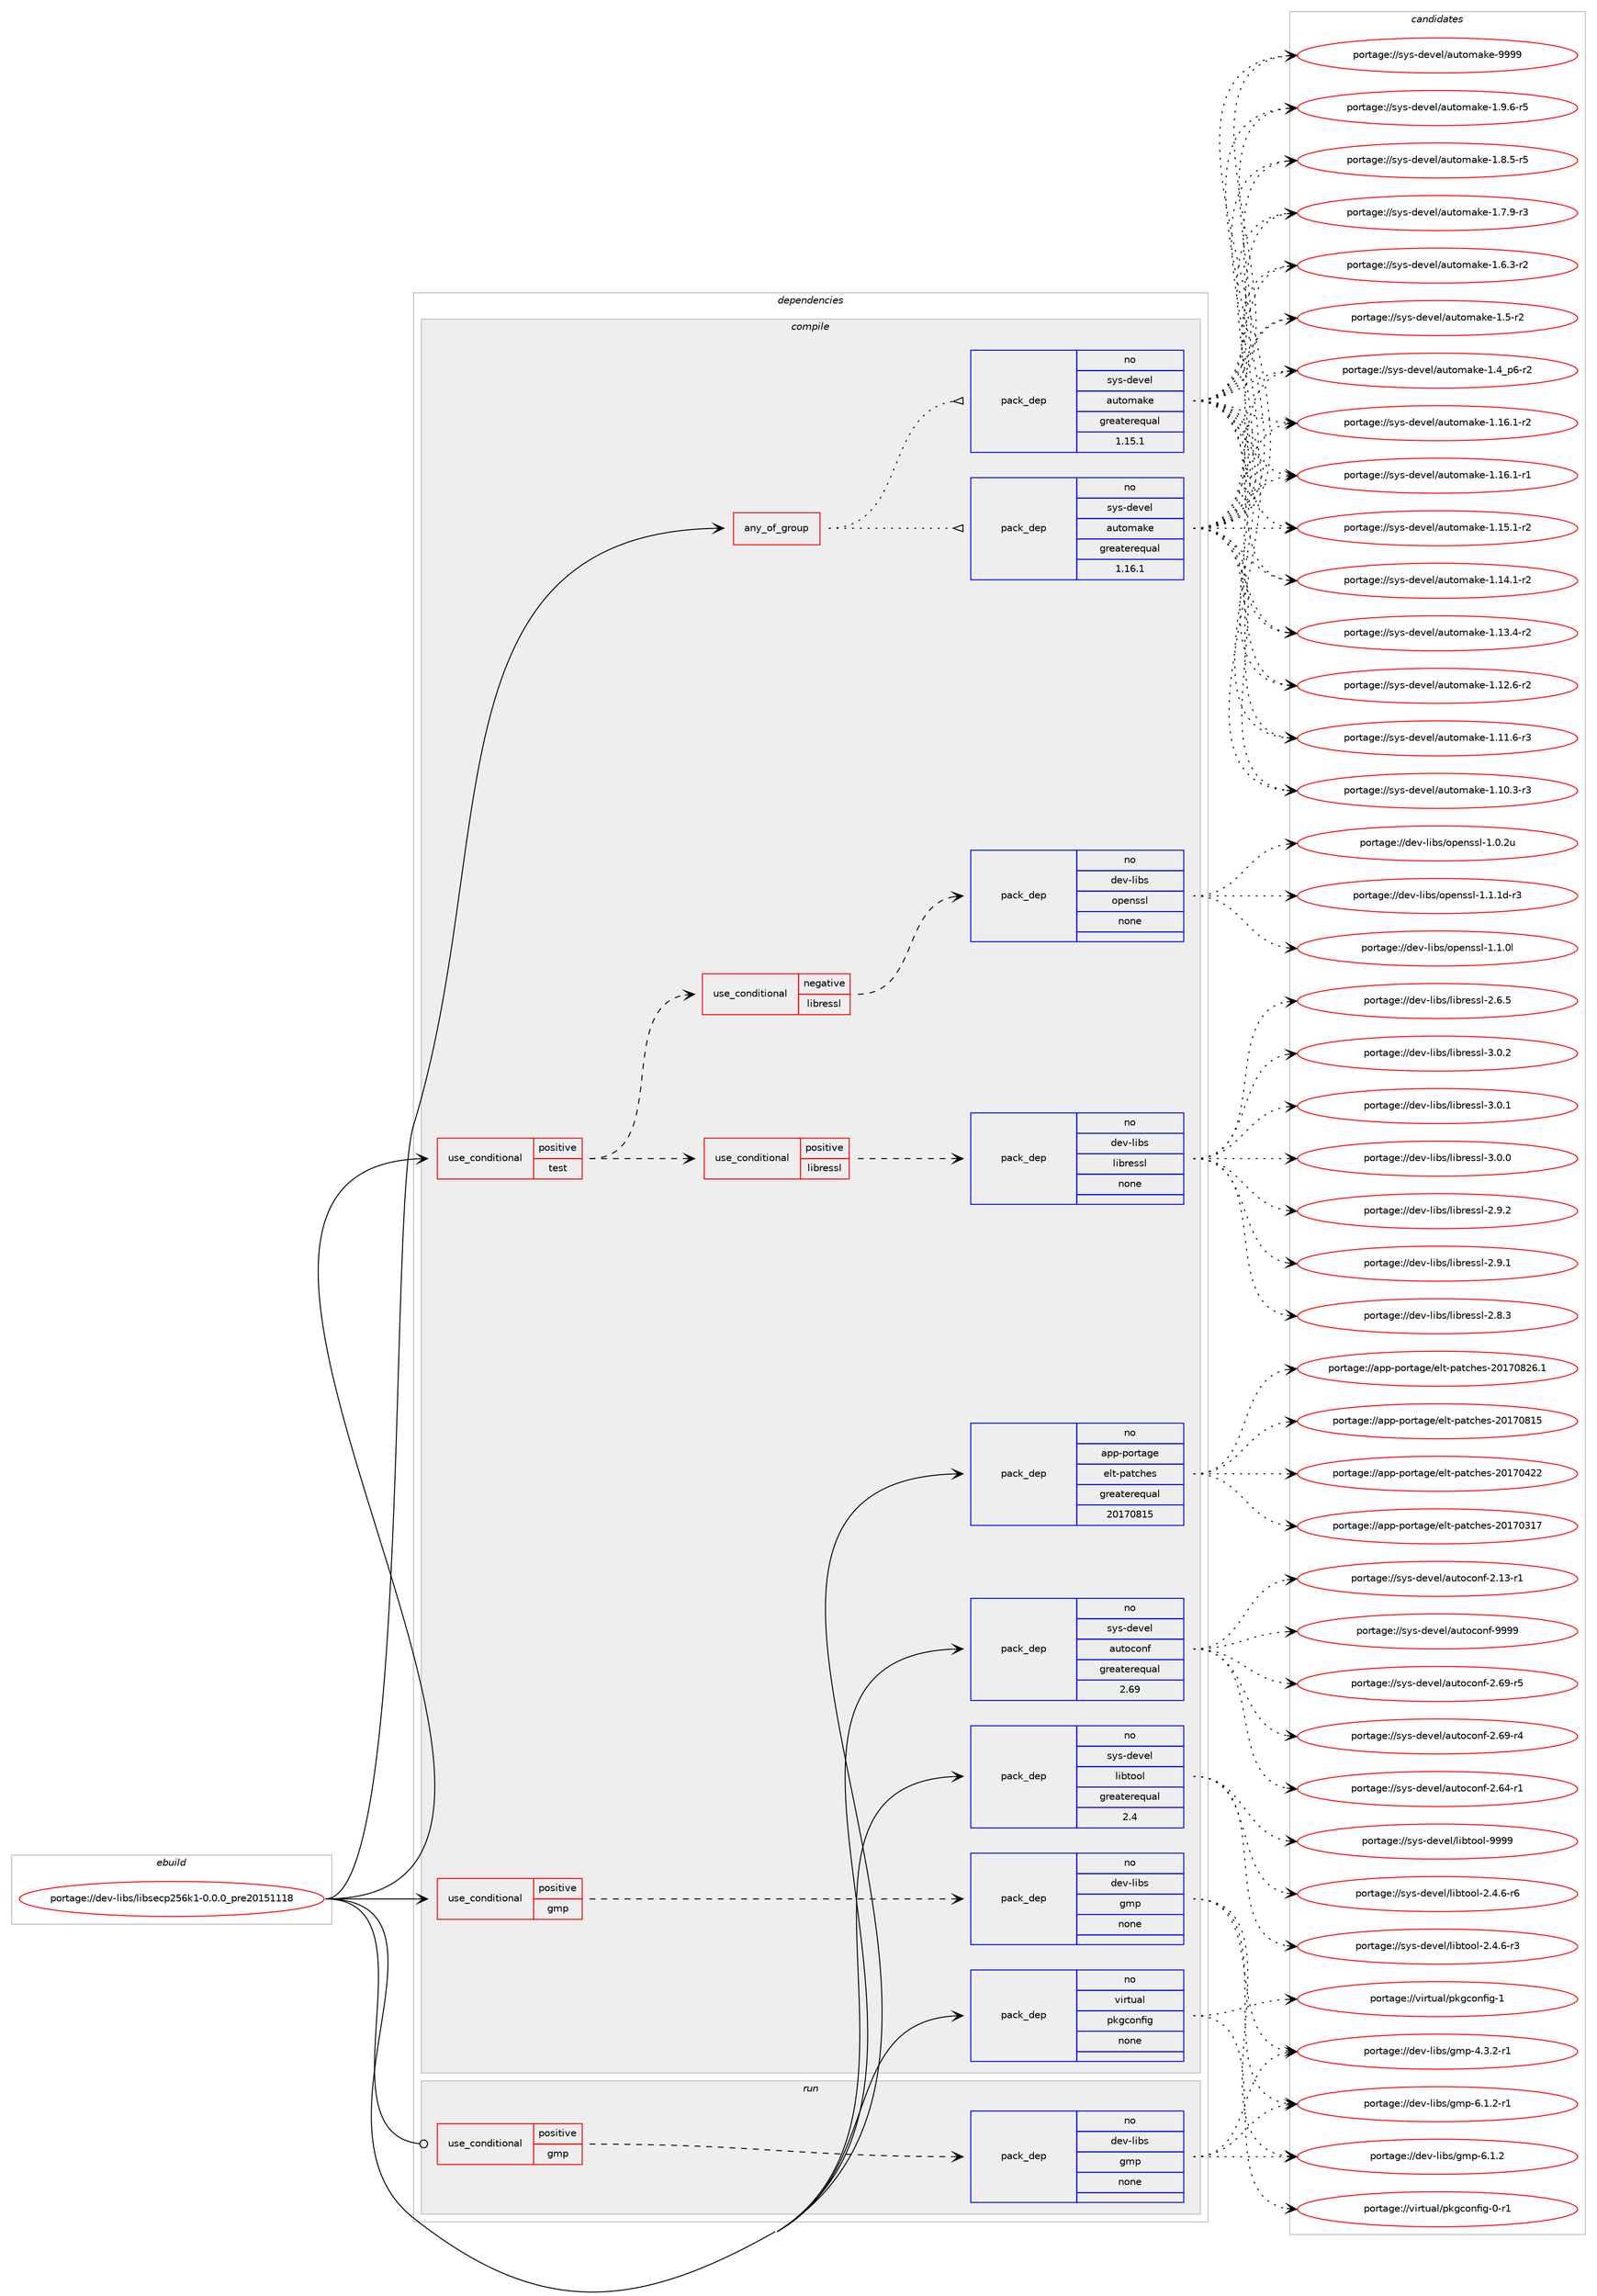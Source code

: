 digraph prolog {

# *************
# Graph options
# *************

newrank=true;
concentrate=true;
compound=true;
graph [rankdir=LR,fontname=Helvetica,fontsize=10,ranksep=1.5];#, ranksep=2.5, nodesep=0.2];
edge  [arrowhead=vee];
node  [fontname=Helvetica,fontsize=10];

# **********
# The ebuild
# **********

subgraph cluster_leftcol {
color=gray;
label=<<i>ebuild</i>>;
id [label="portage://dev-libs/libsecp256k1-0.0.0_pre20151118", color=red, width=4, href="../dev-libs/libsecp256k1-0.0.0_pre20151118.svg"];
}

# ****************
# The dependencies
# ****************

subgraph cluster_midcol {
color=gray;
label=<<i>dependencies</i>>;
subgraph cluster_compile {
fillcolor="#eeeeee";
style=filled;
label=<<i>compile</i>>;
subgraph any4996 {
dependency510505 [label=<<TABLE BORDER="0" CELLBORDER="1" CELLSPACING="0" CELLPADDING="4"><TR><TD CELLPADDING="10">any_of_group</TD></TR></TABLE>>, shape=none, color=red];subgraph pack380512 {
dependency510506 [label=<<TABLE BORDER="0" CELLBORDER="1" CELLSPACING="0" CELLPADDING="4" WIDTH="220"><TR><TD ROWSPAN="6" CELLPADDING="30">pack_dep</TD></TR><TR><TD WIDTH="110">no</TD></TR><TR><TD>sys-devel</TD></TR><TR><TD>automake</TD></TR><TR><TD>greaterequal</TD></TR><TR><TD>1.16.1</TD></TR></TABLE>>, shape=none, color=blue];
}
dependency510505:e -> dependency510506:w [weight=20,style="dotted",arrowhead="oinv"];
subgraph pack380513 {
dependency510507 [label=<<TABLE BORDER="0" CELLBORDER="1" CELLSPACING="0" CELLPADDING="4" WIDTH="220"><TR><TD ROWSPAN="6" CELLPADDING="30">pack_dep</TD></TR><TR><TD WIDTH="110">no</TD></TR><TR><TD>sys-devel</TD></TR><TR><TD>automake</TD></TR><TR><TD>greaterequal</TD></TR><TR><TD>1.15.1</TD></TR></TABLE>>, shape=none, color=blue];
}
dependency510505:e -> dependency510507:w [weight=20,style="dotted",arrowhead="oinv"];
}
id:e -> dependency510505:w [weight=20,style="solid",arrowhead="vee"];
subgraph cond124762 {
dependency510508 [label=<<TABLE BORDER="0" CELLBORDER="1" CELLSPACING="0" CELLPADDING="4"><TR><TD ROWSPAN="3" CELLPADDING="10">use_conditional</TD></TR><TR><TD>positive</TD></TR><TR><TD>gmp</TD></TR></TABLE>>, shape=none, color=red];
subgraph pack380514 {
dependency510509 [label=<<TABLE BORDER="0" CELLBORDER="1" CELLSPACING="0" CELLPADDING="4" WIDTH="220"><TR><TD ROWSPAN="6" CELLPADDING="30">pack_dep</TD></TR><TR><TD WIDTH="110">no</TD></TR><TR><TD>dev-libs</TD></TR><TR><TD>gmp</TD></TR><TR><TD>none</TD></TR><TR><TD></TD></TR></TABLE>>, shape=none, color=blue];
}
dependency510508:e -> dependency510509:w [weight=20,style="dashed",arrowhead="vee"];
}
id:e -> dependency510508:w [weight=20,style="solid",arrowhead="vee"];
subgraph cond124763 {
dependency510510 [label=<<TABLE BORDER="0" CELLBORDER="1" CELLSPACING="0" CELLPADDING="4"><TR><TD ROWSPAN="3" CELLPADDING="10">use_conditional</TD></TR><TR><TD>positive</TD></TR><TR><TD>test</TD></TR></TABLE>>, shape=none, color=red];
subgraph cond124764 {
dependency510511 [label=<<TABLE BORDER="0" CELLBORDER="1" CELLSPACING="0" CELLPADDING="4"><TR><TD ROWSPAN="3" CELLPADDING="10">use_conditional</TD></TR><TR><TD>negative</TD></TR><TR><TD>libressl</TD></TR></TABLE>>, shape=none, color=red];
subgraph pack380515 {
dependency510512 [label=<<TABLE BORDER="0" CELLBORDER="1" CELLSPACING="0" CELLPADDING="4" WIDTH="220"><TR><TD ROWSPAN="6" CELLPADDING="30">pack_dep</TD></TR><TR><TD WIDTH="110">no</TD></TR><TR><TD>dev-libs</TD></TR><TR><TD>openssl</TD></TR><TR><TD>none</TD></TR><TR><TD></TD></TR></TABLE>>, shape=none, color=blue];
}
dependency510511:e -> dependency510512:w [weight=20,style="dashed",arrowhead="vee"];
}
dependency510510:e -> dependency510511:w [weight=20,style="dashed",arrowhead="vee"];
subgraph cond124765 {
dependency510513 [label=<<TABLE BORDER="0" CELLBORDER="1" CELLSPACING="0" CELLPADDING="4"><TR><TD ROWSPAN="3" CELLPADDING="10">use_conditional</TD></TR><TR><TD>positive</TD></TR><TR><TD>libressl</TD></TR></TABLE>>, shape=none, color=red];
subgraph pack380516 {
dependency510514 [label=<<TABLE BORDER="0" CELLBORDER="1" CELLSPACING="0" CELLPADDING="4" WIDTH="220"><TR><TD ROWSPAN="6" CELLPADDING="30">pack_dep</TD></TR><TR><TD WIDTH="110">no</TD></TR><TR><TD>dev-libs</TD></TR><TR><TD>libressl</TD></TR><TR><TD>none</TD></TR><TR><TD></TD></TR></TABLE>>, shape=none, color=blue];
}
dependency510513:e -> dependency510514:w [weight=20,style="dashed",arrowhead="vee"];
}
dependency510510:e -> dependency510513:w [weight=20,style="dashed",arrowhead="vee"];
}
id:e -> dependency510510:w [weight=20,style="solid",arrowhead="vee"];
subgraph pack380517 {
dependency510515 [label=<<TABLE BORDER="0" CELLBORDER="1" CELLSPACING="0" CELLPADDING="4" WIDTH="220"><TR><TD ROWSPAN="6" CELLPADDING="30">pack_dep</TD></TR><TR><TD WIDTH="110">no</TD></TR><TR><TD>app-portage</TD></TR><TR><TD>elt-patches</TD></TR><TR><TD>greaterequal</TD></TR><TR><TD>20170815</TD></TR></TABLE>>, shape=none, color=blue];
}
id:e -> dependency510515:w [weight=20,style="solid",arrowhead="vee"];
subgraph pack380518 {
dependency510516 [label=<<TABLE BORDER="0" CELLBORDER="1" CELLSPACING="0" CELLPADDING="4" WIDTH="220"><TR><TD ROWSPAN="6" CELLPADDING="30">pack_dep</TD></TR><TR><TD WIDTH="110">no</TD></TR><TR><TD>sys-devel</TD></TR><TR><TD>autoconf</TD></TR><TR><TD>greaterequal</TD></TR><TR><TD>2.69</TD></TR></TABLE>>, shape=none, color=blue];
}
id:e -> dependency510516:w [weight=20,style="solid",arrowhead="vee"];
subgraph pack380519 {
dependency510517 [label=<<TABLE BORDER="0" CELLBORDER="1" CELLSPACING="0" CELLPADDING="4" WIDTH="220"><TR><TD ROWSPAN="6" CELLPADDING="30">pack_dep</TD></TR><TR><TD WIDTH="110">no</TD></TR><TR><TD>sys-devel</TD></TR><TR><TD>libtool</TD></TR><TR><TD>greaterequal</TD></TR><TR><TD>2.4</TD></TR></TABLE>>, shape=none, color=blue];
}
id:e -> dependency510517:w [weight=20,style="solid",arrowhead="vee"];
subgraph pack380520 {
dependency510518 [label=<<TABLE BORDER="0" CELLBORDER="1" CELLSPACING="0" CELLPADDING="4" WIDTH="220"><TR><TD ROWSPAN="6" CELLPADDING="30">pack_dep</TD></TR><TR><TD WIDTH="110">no</TD></TR><TR><TD>virtual</TD></TR><TR><TD>pkgconfig</TD></TR><TR><TD>none</TD></TR><TR><TD></TD></TR></TABLE>>, shape=none, color=blue];
}
id:e -> dependency510518:w [weight=20,style="solid",arrowhead="vee"];
}
subgraph cluster_compileandrun {
fillcolor="#eeeeee";
style=filled;
label=<<i>compile and run</i>>;
}
subgraph cluster_run {
fillcolor="#eeeeee";
style=filled;
label=<<i>run</i>>;
subgraph cond124766 {
dependency510519 [label=<<TABLE BORDER="0" CELLBORDER="1" CELLSPACING="0" CELLPADDING="4"><TR><TD ROWSPAN="3" CELLPADDING="10">use_conditional</TD></TR><TR><TD>positive</TD></TR><TR><TD>gmp</TD></TR></TABLE>>, shape=none, color=red];
subgraph pack380521 {
dependency510520 [label=<<TABLE BORDER="0" CELLBORDER="1" CELLSPACING="0" CELLPADDING="4" WIDTH="220"><TR><TD ROWSPAN="6" CELLPADDING="30">pack_dep</TD></TR><TR><TD WIDTH="110">no</TD></TR><TR><TD>dev-libs</TD></TR><TR><TD>gmp</TD></TR><TR><TD>none</TD></TR><TR><TD></TD></TR></TABLE>>, shape=none, color=blue];
}
dependency510519:e -> dependency510520:w [weight=20,style="dashed",arrowhead="vee"];
}
id:e -> dependency510519:w [weight=20,style="solid",arrowhead="odot"];
}
}

# **************
# The candidates
# **************

subgraph cluster_choices {
rank=same;
color=gray;
label=<<i>candidates</i>>;

subgraph choice380512 {
color=black;
nodesep=1;
choice115121115451001011181011084797117116111109971071014557575757 [label="portage://sys-devel/automake-9999", color=red, width=4,href="../sys-devel/automake-9999.svg"];
choice115121115451001011181011084797117116111109971071014549465746544511453 [label="portage://sys-devel/automake-1.9.6-r5", color=red, width=4,href="../sys-devel/automake-1.9.6-r5.svg"];
choice115121115451001011181011084797117116111109971071014549465646534511453 [label="portage://sys-devel/automake-1.8.5-r5", color=red, width=4,href="../sys-devel/automake-1.8.5-r5.svg"];
choice115121115451001011181011084797117116111109971071014549465546574511451 [label="portage://sys-devel/automake-1.7.9-r3", color=red, width=4,href="../sys-devel/automake-1.7.9-r3.svg"];
choice115121115451001011181011084797117116111109971071014549465446514511450 [label="portage://sys-devel/automake-1.6.3-r2", color=red, width=4,href="../sys-devel/automake-1.6.3-r2.svg"];
choice11512111545100101118101108479711711611110997107101454946534511450 [label="portage://sys-devel/automake-1.5-r2", color=red, width=4,href="../sys-devel/automake-1.5-r2.svg"];
choice115121115451001011181011084797117116111109971071014549465295112544511450 [label="portage://sys-devel/automake-1.4_p6-r2", color=red, width=4,href="../sys-devel/automake-1.4_p6-r2.svg"];
choice11512111545100101118101108479711711611110997107101454946495446494511450 [label="portage://sys-devel/automake-1.16.1-r2", color=red, width=4,href="../sys-devel/automake-1.16.1-r2.svg"];
choice11512111545100101118101108479711711611110997107101454946495446494511449 [label="portage://sys-devel/automake-1.16.1-r1", color=red, width=4,href="../sys-devel/automake-1.16.1-r1.svg"];
choice11512111545100101118101108479711711611110997107101454946495346494511450 [label="portage://sys-devel/automake-1.15.1-r2", color=red, width=4,href="../sys-devel/automake-1.15.1-r2.svg"];
choice11512111545100101118101108479711711611110997107101454946495246494511450 [label="portage://sys-devel/automake-1.14.1-r2", color=red, width=4,href="../sys-devel/automake-1.14.1-r2.svg"];
choice11512111545100101118101108479711711611110997107101454946495146524511450 [label="portage://sys-devel/automake-1.13.4-r2", color=red, width=4,href="../sys-devel/automake-1.13.4-r2.svg"];
choice11512111545100101118101108479711711611110997107101454946495046544511450 [label="portage://sys-devel/automake-1.12.6-r2", color=red, width=4,href="../sys-devel/automake-1.12.6-r2.svg"];
choice11512111545100101118101108479711711611110997107101454946494946544511451 [label="portage://sys-devel/automake-1.11.6-r3", color=red, width=4,href="../sys-devel/automake-1.11.6-r3.svg"];
choice11512111545100101118101108479711711611110997107101454946494846514511451 [label="portage://sys-devel/automake-1.10.3-r3", color=red, width=4,href="../sys-devel/automake-1.10.3-r3.svg"];
dependency510506:e -> choice115121115451001011181011084797117116111109971071014557575757:w [style=dotted,weight="100"];
dependency510506:e -> choice115121115451001011181011084797117116111109971071014549465746544511453:w [style=dotted,weight="100"];
dependency510506:e -> choice115121115451001011181011084797117116111109971071014549465646534511453:w [style=dotted,weight="100"];
dependency510506:e -> choice115121115451001011181011084797117116111109971071014549465546574511451:w [style=dotted,weight="100"];
dependency510506:e -> choice115121115451001011181011084797117116111109971071014549465446514511450:w [style=dotted,weight="100"];
dependency510506:e -> choice11512111545100101118101108479711711611110997107101454946534511450:w [style=dotted,weight="100"];
dependency510506:e -> choice115121115451001011181011084797117116111109971071014549465295112544511450:w [style=dotted,weight="100"];
dependency510506:e -> choice11512111545100101118101108479711711611110997107101454946495446494511450:w [style=dotted,weight="100"];
dependency510506:e -> choice11512111545100101118101108479711711611110997107101454946495446494511449:w [style=dotted,weight="100"];
dependency510506:e -> choice11512111545100101118101108479711711611110997107101454946495346494511450:w [style=dotted,weight="100"];
dependency510506:e -> choice11512111545100101118101108479711711611110997107101454946495246494511450:w [style=dotted,weight="100"];
dependency510506:e -> choice11512111545100101118101108479711711611110997107101454946495146524511450:w [style=dotted,weight="100"];
dependency510506:e -> choice11512111545100101118101108479711711611110997107101454946495046544511450:w [style=dotted,weight="100"];
dependency510506:e -> choice11512111545100101118101108479711711611110997107101454946494946544511451:w [style=dotted,weight="100"];
dependency510506:e -> choice11512111545100101118101108479711711611110997107101454946494846514511451:w [style=dotted,weight="100"];
}
subgraph choice380513 {
color=black;
nodesep=1;
choice115121115451001011181011084797117116111109971071014557575757 [label="portage://sys-devel/automake-9999", color=red, width=4,href="../sys-devel/automake-9999.svg"];
choice115121115451001011181011084797117116111109971071014549465746544511453 [label="portage://sys-devel/automake-1.9.6-r5", color=red, width=4,href="../sys-devel/automake-1.9.6-r5.svg"];
choice115121115451001011181011084797117116111109971071014549465646534511453 [label="portage://sys-devel/automake-1.8.5-r5", color=red, width=4,href="../sys-devel/automake-1.8.5-r5.svg"];
choice115121115451001011181011084797117116111109971071014549465546574511451 [label="portage://sys-devel/automake-1.7.9-r3", color=red, width=4,href="../sys-devel/automake-1.7.9-r3.svg"];
choice115121115451001011181011084797117116111109971071014549465446514511450 [label="portage://sys-devel/automake-1.6.3-r2", color=red, width=4,href="../sys-devel/automake-1.6.3-r2.svg"];
choice11512111545100101118101108479711711611110997107101454946534511450 [label="portage://sys-devel/automake-1.5-r2", color=red, width=4,href="../sys-devel/automake-1.5-r2.svg"];
choice115121115451001011181011084797117116111109971071014549465295112544511450 [label="portage://sys-devel/automake-1.4_p6-r2", color=red, width=4,href="../sys-devel/automake-1.4_p6-r2.svg"];
choice11512111545100101118101108479711711611110997107101454946495446494511450 [label="portage://sys-devel/automake-1.16.1-r2", color=red, width=4,href="../sys-devel/automake-1.16.1-r2.svg"];
choice11512111545100101118101108479711711611110997107101454946495446494511449 [label="portage://sys-devel/automake-1.16.1-r1", color=red, width=4,href="../sys-devel/automake-1.16.1-r1.svg"];
choice11512111545100101118101108479711711611110997107101454946495346494511450 [label="portage://sys-devel/automake-1.15.1-r2", color=red, width=4,href="../sys-devel/automake-1.15.1-r2.svg"];
choice11512111545100101118101108479711711611110997107101454946495246494511450 [label="portage://sys-devel/automake-1.14.1-r2", color=red, width=4,href="../sys-devel/automake-1.14.1-r2.svg"];
choice11512111545100101118101108479711711611110997107101454946495146524511450 [label="portage://sys-devel/automake-1.13.4-r2", color=red, width=4,href="../sys-devel/automake-1.13.4-r2.svg"];
choice11512111545100101118101108479711711611110997107101454946495046544511450 [label="portage://sys-devel/automake-1.12.6-r2", color=red, width=4,href="../sys-devel/automake-1.12.6-r2.svg"];
choice11512111545100101118101108479711711611110997107101454946494946544511451 [label="portage://sys-devel/automake-1.11.6-r3", color=red, width=4,href="../sys-devel/automake-1.11.6-r3.svg"];
choice11512111545100101118101108479711711611110997107101454946494846514511451 [label="portage://sys-devel/automake-1.10.3-r3", color=red, width=4,href="../sys-devel/automake-1.10.3-r3.svg"];
dependency510507:e -> choice115121115451001011181011084797117116111109971071014557575757:w [style=dotted,weight="100"];
dependency510507:e -> choice115121115451001011181011084797117116111109971071014549465746544511453:w [style=dotted,weight="100"];
dependency510507:e -> choice115121115451001011181011084797117116111109971071014549465646534511453:w [style=dotted,weight="100"];
dependency510507:e -> choice115121115451001011181011084797117116111109971071014549465546574511451:w [style=dotted,weight="100"];
dependency510507:e -> choice115121115451001011181011084797117116111109971071014549465446514511450:w [style=dotted,weight="100"];
dependency510507:e -> choice11512111545100101118101108479711711611110997107101454946534511450:w [style=dotted,weight="100"];
dependency510507:e -> choice115121115451001011181011084797117116111109971071014549465295112544511450:w [style=dotted,weight="100"];
dependency510507:e -> choice11512111545100101118101108479711711611110997107101454946495446494511450:w [style=dotted,weight="100"];
dependency510507:e -> choice11512111545100101118101108479711711611110997107101454946495446494511449:w [style=dotted,weight="100"];
dependency510507:e -> choice11512111545100101118101108479711711611110997107101454946495346494511450:w [style=dotted,weight="100"];
dependency510507:e -> choice11512111545100101118101108479711711611110997107101454946495246494511450:w [style=dotted,weight="100"];
dependency510507:e -> choice11512111545100101118101108479711711611110997107101454946495146524511450:w [style=dotted,weight="100"];
dependency510507:e -> choice11512111545100101118101108479711711611110997107101454946495046544511450:w [style=dotted,weight="100"];
dependency510507:e -> choice11512111545100101118101108479711711611110997107101454946494946544511451:w [style=dotted,weight="100"];
dependency510507:e -> choice11512111545100101118101108479711711611110997107101454946494846514511451:w [style=dotted,weight="100"];
}
subgraph choice380514 {
color=black;
nodesep=1;
choice1001011184510810598115471031091124554464946504511449 [label="portage://dev-libs/gmp-6.1.2-r1", color=red, width=4,href="../dev-libs/gmp-6.1.2-r1.svg"];
choice100101118451081059811547103109112455446494650 [label="portage://dev-libs/gmp-6.1.2", color=red, width=4,href="../dev-libs/gmp-6.1.2.svg"];
choice1001011184510810598115471031091124552465146504511449 [label="portage://dev-libs/gmp-4.3.2-r1", color=red, width=4,href="../dev-libs/gmp-4.3.2-r1.svg"];
dependency510509:e -> choice1001011184510810598115471031091124554464946504511449:w [style=dotted,weight="100"];
dependency510509:e -> choice100101118451081059811547103109112455446494650:w [style=dotted,weight="100"];
dependency510509:e -> choice1001011184510810598115471031091124552465146504511449:w [style=dotted,weight="100"];
}
subgraph choice380515 {
color=black;
nodesep=1;
choice1001011184510810598115471111121011101151151084549464946491004511451 [label="portage://dev-libs/openssl-1.1.1d-r3", color=red, width=4,href="../dev-libs/openssl-1.1.1d-r3.svg"];
choice100101118451081059811547111112101110115115108454946494648108 [label="portage://dev-libs/openssl-1.1.0l", color=red, width=4,href="../dev-libs/openssl-1.1.0l.svg"];
choice100101118451081059811547111112101110115115108454946484650117 [label="portage://dev-libs/openssl-1.0.2u", color=red, width=4,href="../dev-libs/openssl-1.0.2u.svg"];
dependency510512:e -> choice1001011184510810598115471111121011101151151084549464946491004511451:w [style=dotted,weight="100"];
dependency510512:e -> choice100101118451081059811547111112101110115115108454946494648108:w [style=dotted,weight="100"];
dependency510512:e -> choice100101118451081059811547111112101110115115108454946484650117:w [style=dotted,weight="100"];
}
subgraph choice380516 {
color=black;
nodesep=1;
choice10010111845108105981154710810598114101115115108455146484650 [label="portage://dev-libs/libressl-3.0.2", color=red, width=4,href="../dev-libs/libressl-3.0.2.svg"];
choice10010111845108105981154710810598114101115115108455146484649 [label="portage://dev-libs/libressl-3.0.1", color=red, width=4,href="../dev-libs/libressl-3.0.1.svg"];
choice10010111845108105981154710810598114101115115108455146484648 [label="portage://dev-libs/libressl-3.0.0", color=red, width=4,href="../dev-libs/libressl-3.0.0.svg"];
choice10010111845108105981154710810598114101115115108455046574650 [label="portage://dev-libs/libressl-2.9.2", color=red, width=4,href="../dev-libs/libressl-2.9.2.svg"];
choice10010111845108105981154710810598114101115115108455046574649 [label="portage://dev-libs/libressl-2.9.1", color=red, width=4,href="../dev-libs/libressl-2.9.1.svg"];
choice10010111845108105981154710810598114101115115108455046564651 [label="portage://dev-libs/libressl-2.8.3", color=red, width=4,href="../dev-libs/libressl-2.8.3.svg"];
choice10010111845108105981154710810598114101115115108455046544653 [label="portage://dev-libs/libressl-2.6.5", color=red, width=4,href="../dev-libs/libressl-2.6.5.svg"];
dependency510514:e -> choice10010111845108105981154710810598114101115115108455146484650:w [style=dotted,weight="100"];
dependency510514:e -> choice10010111845108105981154710810598114101115115108455146484649:w [style=dotted,weight="100"];
dependency510514:e -> choice10010111845108105981154710810598114101115115108455146484648:w [style=dotted,weight="100"];
dependency510514:e -> choice10010111845108105981154710810598114101115115108455046574650:w [style=dotted,weight="100"];
dependency510514:e -> choice10010111845108105981154710810598114101115115108455046574649:w [style=dotted,weight="100"];
dependency510514:e -> choice10010111845108105981154710810598114101115115108455046564651:w [style=dotted,weight="100"];
dependency510514:e -> choice10010111845108105981154710810598114101115115108455046544653:w [style=dotted,weight="100"];
}
subgraph choice380517 {
color=black;
nodesep=1;
choice971121124511211111411697103101471011081164511297116991041011154550484955485650544649 [label="portage://app-portage/elt-patches-20170826.1", color=red, width=4,href="../app-portage/elt-patches-20170826.1.svg"];
choice97112112451121111141169710310147101108116451129711699104101115455048495548564953 [label="portage://app-portage/elt-patches-20170815", color=red, width=4,href="../app-portage/elt-patches-20170815.svg"];
choice97112112451121111141169710310147101108116451129711699104101115455048495548525050 [label="portage://app-portage/elt-patches-20170422", color=red, width=4,href="../app-portage/elt-patches-20170422.svg"];
choice97112112451121111141169710310147101108116451129711699104101115455048495548514955 [label="portage://app-portage/elt-patches-20170317", color=red, width=4,href="../app-portage/elt-patches-20170317.svg"];
dependency510515:e -> choice971121124511211111411697103101471011081164511297116991041011154550484955485650544649:w [style=dotted,weight="100"];
dependency510515:e -> choice97112112451121111141169710310147101108116451129711699104101115455048495548564953:w [style=dotted,weight="100"];
dependency510515:e -> choice97112112451121111141169710310147101108116451129711699104101115455048495548525050:w [style=dotted,weight="100"];
dependency510515:e -> choice97112112451121111141169710310147101108116451129711699104101115455048495548514955:w [style=dotted,weight="100"];
}
subgraph choice380518 {
color=black;
nodesep=1;
choice115121115451001011181011084797117116111991111101024557575757 [label="portage://sys-devel/autoconf-9999", color=red, width=4,href="../sys-devel/autoconf-9999.svg"];
choice1151211154510010111810110847971171161119911111010245504654574511453 [label="portage://sys-devel/autoconf-2.69-r5", color=red, width=4,href="../sys-devel/autoconf-2.69-r5.svg"];
choice1151211154510010111810110847971171161119911111010245504654574511452 [label="portage://sys-devel/autoconf-2.69-r4", color=red, width=4,href="../sys-devel/autoconf-2.69-r4.svg"];
choice1151211154510010111810110847971171161119911111010245504654524511449 [label="portage://sys-devel/autoconf-2.64-r1", color=red, width=4,href="../sys-devel/autoconf-2.64-r1.svg"];
choice1151211154510010111810110847971171161119911111010245504649514511449 [label="portage://sys-devel/autoconf-2.13-r1", color=red, width=4,href="../sys-devel/autoconf-2.13-r1.svg"];
dependency510516:e -> choice115121115451001011181011084797117116111991111101024557575757:w [style=dotted,weight="100"];
dependency510516:e -> choice1151211154510010111810110847971171161119911111010245504654574511453:w [style=dotted,weight="100"];
dependency510516:e -> choice1151211154510010111810110847971171161119911111010245504654574511452:w [style=dotted,weight="100"];
dependency510516:e -> choice1151211154510010111810110847971171161119911111010245504654524511449:w [style=dotted,weight="100"];
dependency510516:e -> choice1151211154510010111810110847971171161119911111010245504649514511449:w [style=dotted,weight="100"];
}
subgraph choice380519 {
color=black;
nodesep=1;
choice1151211154510010111810110847108105981161111111084557575757 [label="portage://sys-devel/libtool-9999", color=red, width=4,href="../sys-devel/libtool-9999.svg"];
choice1151211154510010111810110847108105981161111111084550465246544511454 [label="portage://sys-devel/libtool-2.4.6-r6", color=red, width=4,href="../sys-devel/libtool-2.4.6-r6.svg"];
choice1151211154510010111810110847108105981161111111084550465246544511451 [label="portage://sys-devel/libtool-2.4.6-r3", color=red, width=4,href="../sys-devel/libtool-2.4.6-r3.svg"];
dependency510517:e -> choice1151211154510010111810110847108105981161111111084557575757:w [style=dotted,weight="100"];
dependency510517:e -> choice1151211154510010111810110847108105981161111111084550465246544511454:w [style=dotted,weight="100"];
dependency510517:e -> choice1151211154510010111810110847108105981161111111084550465246544511451:w [style=dotted,weight="100"];
}
subgraph choice380520 {
color=black;
nodesep=1;
choice1181051141161179710847112107103991111101021051034549 [label="portage://virtual/pkgconfig-1", color=red, width=4,href="../virtual/pkgconfig-1.svg"];
choice11810511411611797108471121071039911111010210510345484511449 [label="portage://virtual/pkgconfig-0-r1", color=red, width=4,href="../virtual/pkgconfig-0-r1.svg"];
dependency510518:e -> choice1181051141161179710847112107103991111101021051034549:w [style=dotted,weight="100"];
dependency510518:e -> choice11810511411611797108471121071039911111010210510345484511449:w [style=dotted,weight="100"];
}
subgraph choice380521 {
color=black;
nodesep=1;
choice1001011184510810598115471031091124554464946504511449 [label="portage://dev-libs/gmp-6.1.2-r1", color=red, width=4,href="../dev-libs/gmp-6.1.2-r1.svg"];
choice100101118451081059811547103109112455446494650 [label="portage://dev-libs/gmp-6.1.2", color=red, width=4,href="../dev-libs/gmp-6.1.2.svg"];
choice1001011184510810598115471031091124552465146504511449 [label="portage://dev-libs/gmp-4.3.2-r1", color=red, width=4,href="../dev-libs/gmp-4.3.2-r1.svg"];
dependency510520:e -> choice1001011184510810598115471031091124554464946504511449:w [style=dotted,weight="100"];
dependency510520:e -> choice100101118451081059811547103109112455446494650:w [style=dotted,weight="100"];
dependency510520:e -> choice1001011184510810598115471031091124552465146504511449:w [style=dotted,weight="100"];
}
}

}
